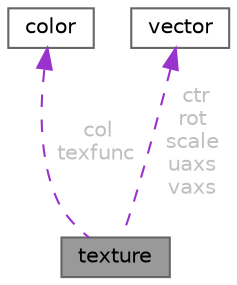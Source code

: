 digraph "texture"
{
 // LATEX_PDF_SIZE
  bgcolor="transparent";
  edge [fontname=Helvetica,fontsize=10,labelfontname=Helvetica,labelfontsize=10];
  node [fontname=Helvetica,fontsize=10,shape=box,height=0.2,width=0.4];
  Node1 [id="Node000001",label="texture",height=0.2,width=0.4,color="gray40", fillcolor="grey60", style="filled", fontcolor="black",tooltip=" "];
  Node2 -> Node1 [id="edge3_Node000001_Node000002",dir="back",color="darkorchid3",style="dashed",tooltip=" ",label=" col\ntexfunc",fontcolor="grey" ];
  Node2 [id="Node000002",label="color",height=0.2,width=0.4,color="gray40", fillcolor="white", style="filled",URL="$structcolor.html",tooltip=" "];
  Node3 -> Node1 [id="edge4_Node000001_Node000003",dir="back",color="darkorchid3",style="dashed",tooltip=" ",label=" ctr\nrot\nscale\nuaxs\nvaxs",fontcolor="grey" ];
  Node3 [id="Node000003",label="vector",height=0.2,width=0.4,color="gray40", fillcolor="white", style="filled",URL="$structvector.html",tooltip=" "];
}
